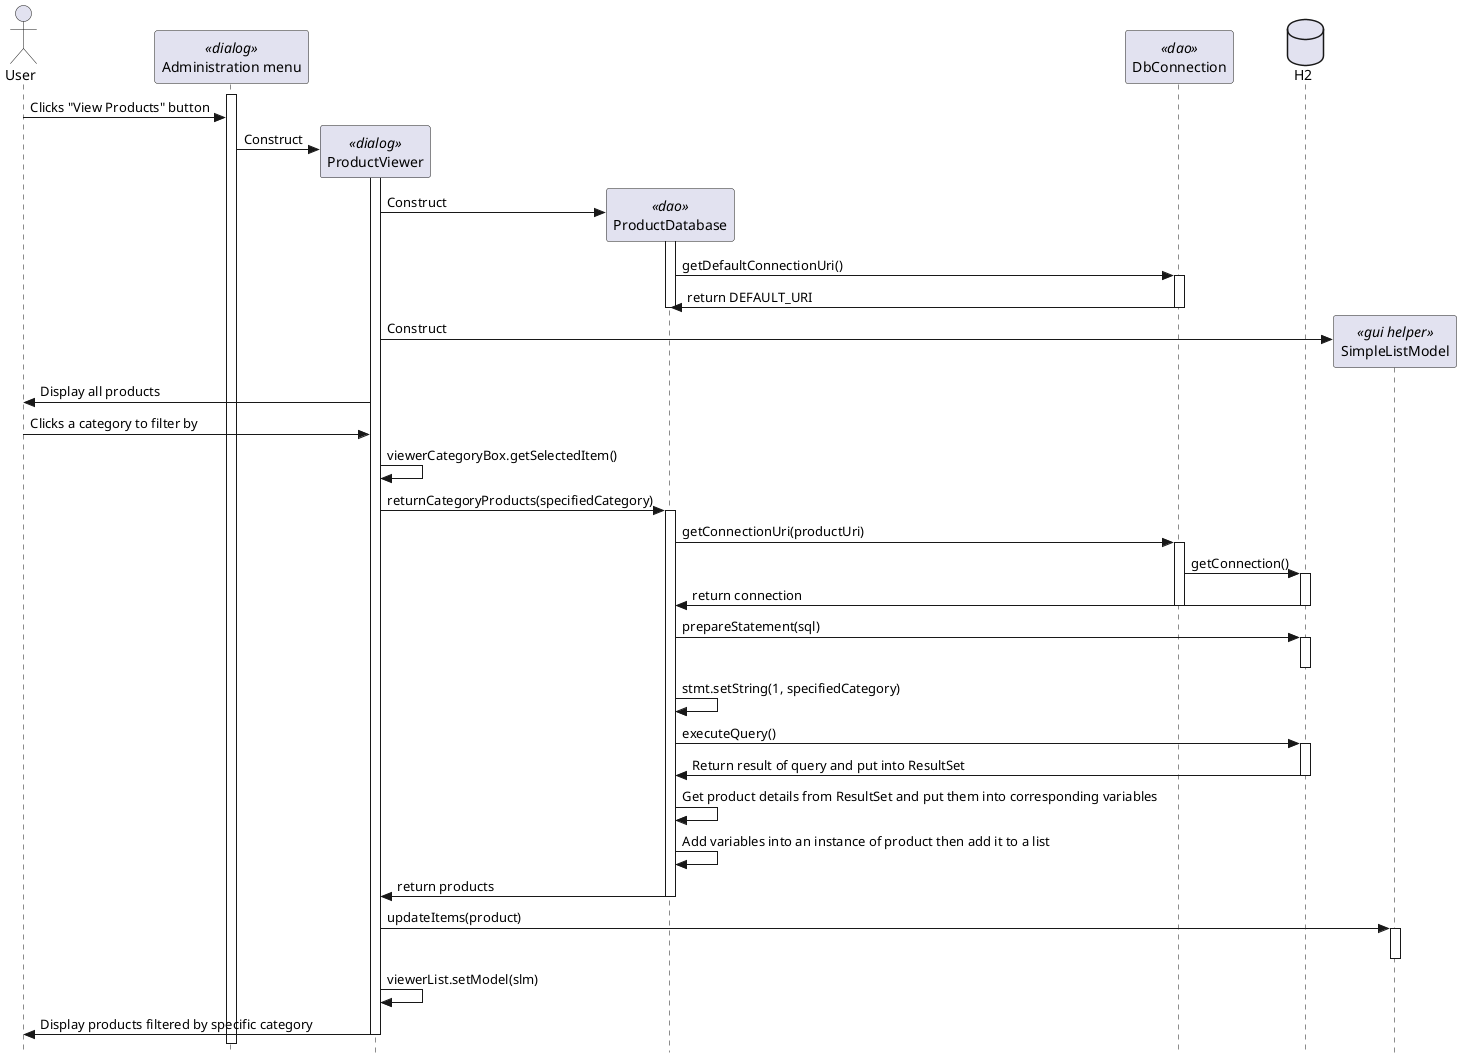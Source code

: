 @startuml

 

skinparam style strictuml

 

actor "User" as user

participant "Administration menu" as mainmenu <<dialog>>

mainmenu++

 

user -> mainmenu : Clicks "View Products" button

create "ProductViewer" as viewer <<dialog>>

mainmenu -> viewer: Construct
viewer++

 

 

create "ProductDatabase" as productdatabase <<dao>>

viewer -> productdatabase : Construct
productdatabase++

participant "DbConnection" as dbconnection <<dao>>

productdatabase -> dbconnection++ : getDefaultConnectionUri()

dbconnection -> productdatabase : return DEFAULT_URI
productdatabase--

dbconnection--

 

database H2

create "SimpleListModel" as slm <<gui helper>>

viewer -> slm : Construct
viewer -> user: Display all products

user -> viewer : Clicks a category to filter by


viewer -> viewer : viewerCategoryBox.getSelectedItem()

viewer -> productdatabase++ : returnCategoryProducts(specifiedCategory)

productdatabase -> dbconnection++ : getConnectionUri(productUri)

 

dbconnection -> H2++ : getConnection()

H2 -> productdatabase : return connection

dbconnection--

H2--

productdatabase -> H2++ : prepareStatement(sql)
H2--

productdatabase -> productdatabase : stmt.setString(1, specifiedCategory)

productdatabase -> H2++ : executeQuery()

H2 -> productdatabase : Return result of query and put into ResultSet

H2--

productdatabase -> productdatabase : Get product details from ResultSet and put them into corresponding variables

productdatabase -> productdatabase : Add variables into an instance of product then add it to a list

 

productdatabase -> viewer : return products

productdatabase--

viewer -> slm++ : updateItems(product)
slm--

viewer -> viewer : viewerList.setModel(slm)

viewer -> user : Display products filtered by specific category
viewer--

 

 

@enduml

